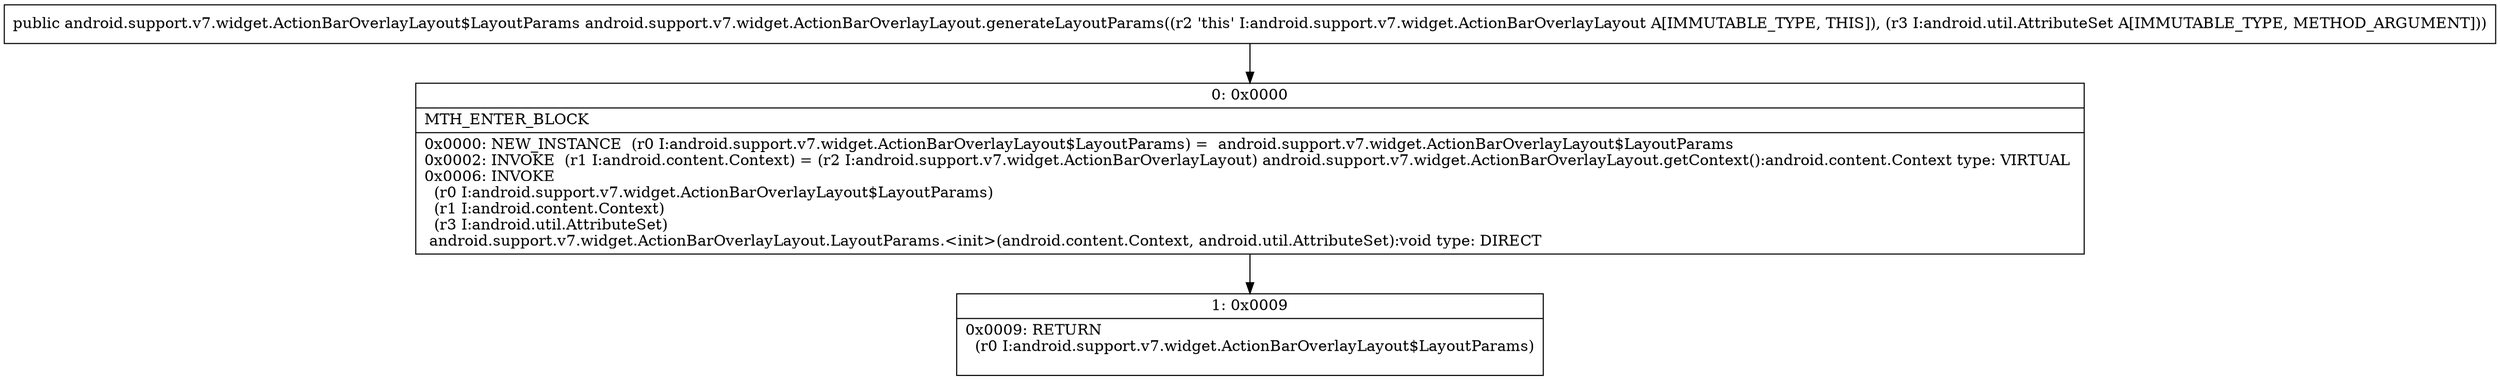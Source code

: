 digraph "CFG forandroid.support.v7.widget.ActionBarOverlayLayout.generateLayoutParams(Landroid\/util\/AttributeSet;)Landroid\/support\/v7\/widget\/ActionBarOverlayLayout$LayoutParams;" {
Node_0 [shape=record,label="{0\:\ 0x0000|MTH_ENTER_BLOCK\l|0x0000: NEW_INSTANCE  (r0 I:android.support.v7.widget.ActionBarOverlayLayout$LayoutParams) =  android.support.v7.widget.ActionBarOverlayLayout$LayoutParams \l0x0002: INVOKE  (r1 I:android.content.Context) = (r2 I:android.support.v7.widget.ActionBarOverlayLayout) android.support.v7.widget.ActionBarOverlayLayout.getContext():android.content.Context type: VIRTUAL \l0x0006: INVOKE  \l  (r0 I:android.support.v7.widget.ActionBarOverlayLayout$LayoutParams)\l  (r1 I:android.content.Context)\l  (r3 I:android.util.AttributeSet)\l android.support.v7.widget.ActionBarOverlayLayout.LayoutParams.\<init\>(android.content.Context, android.util.AttributeSet):void type: DIRECT \l}"];
Node_1 [shape=record,label="{1\:\ 0x0009|0x0009: RETURN  \l  (r0 I:android.support.v7.widget.ActionBarOverlayLayout$LayoutParams)\l \l}"];
MethodNode[shape=record,label="{public android.support.v7.widget.ActionBarOverlayLayout$LayoutParams android.support.v7.widget.ActionBarOverlayLayout.generateLayoutParams((r2 'this' I:android.support.v7.widget.ActionBarOverlayLayout A[IMMUTABLE_TYPE, THIS]), (r3 I:android.util.AttributeSet A[IMMUTABLE_TYPE, METHOD_ARGUMENT])) }"];
MethodNode -> Node_0;
Node_0 -> Node_1;
}

